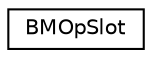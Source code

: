 digraph G
{
  edge [fontname="Helvetica",fontsize="10",labelfontname="Helvetica",labelfontsize="10"];
  node [fontname="Helvetica",fontsize="10",shape=record];
  rankdir=LR;
  Node1 [label="BMOpSlot",height=0.2,width=0.4,color="black", fillcolor="white", style="filled",URL="$db/d91/structBMOpSlot.html"];
}
